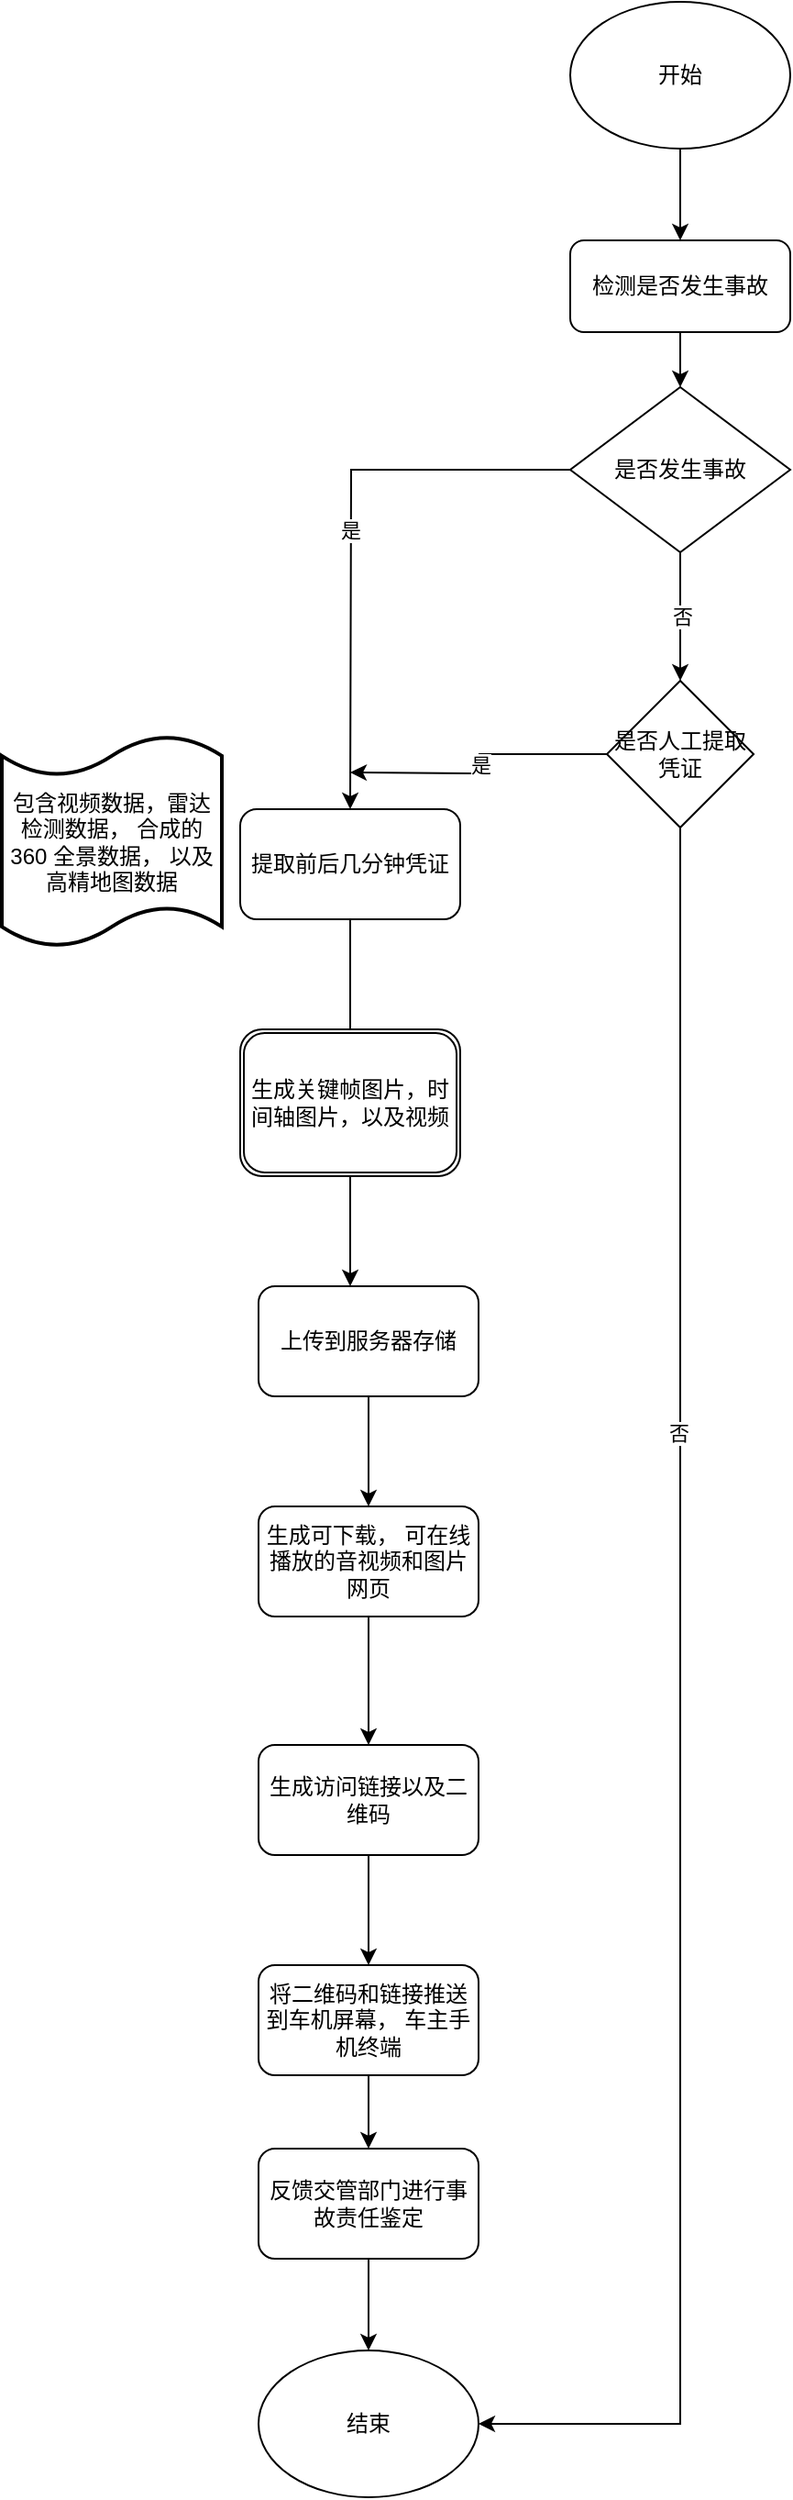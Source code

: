 <mxfile version="20.0.4" type="github">
  <diagram id="Z8lVa7MjZBIe1K_a2Y8Q" name="第 1 页">
    <mxGraphModel dx="1186" dy="657" grid="1" gridSize="10" guides="0" tooltips="1" connect="1" arrows="1" fold="1" page="1" pageScale="1" pageWidth="827" pageHeight="1169" background="#ffffff" math="0" shadow="0">
      <root>
        <mxCell id="0" />
        <mxCell id="1" parent="0" />
        <mxCell id="hmE0dq56MhA4SZ8vjkv6-3" style="edgeStyle=orthogonalEdgeStyle;rounded=0;orthogonalLoop=1;jettySize=auto;html=1;exitX=0.5;exitY=1;exitDx=0;exitDy=0;entryX=0.5;entryY=0;entryDx=0;entryDy=0;" edge="1" parent="1" source="hmE0dq56MhA4SZ8vjkv6-2" target="hmE0dq56MhA4SZ8vjkv6-4">
          <mxGeometry relative="1" as="geometry">
            <mxPoint x="390" y="370" as="targetPoint" />
          </mxGeometry>
        </mxCell>
        <mxCell id="hmE0dq56MhA4SZ8vjkv6-2" value="开始" style="ellipse;whiteSpace=wrap;html=1;" vertex="1" parent="1">
          <mxGeometry x="330" y="210" width="120" height="80" as="geometry" />
        </mxCell>
        <mxCell id="hmE0dq56MhA4SZ8vjkv6-6" style="edgeStyle=orthogonalEdgeStyle;rounded=0;orthogonalLoop=1;jettySize=auto;html=1;exitX=0.5;exitY=1;exitDx=0;exitDy=0;entryX=0.5;entryY=0;entryDx=0;entryDy=0;" edge="1" parent="1" source="hmE0dq56MhA4SZ8vjkv6-4" target="hmE0dq56MhA4SZ8vjkv6-5">
          <mxGeometry relative="1" as="geometry" />
        </mxCell>
        <mxCell id="hmE0dq56MhA4SZ8vjkv6-4" value="检测是否发生事故" style="rounded=1;whiteSpace=wrap;html=1;" vertex="1" parent="1">
          <mxGeometry x="330" y="340" width="120" height="50" as="geometry" />
        </mxCell>
        <mxCell id="hmE0dq56MhA4SZ8vjkv6-7" value="是" style="edgeStyle=orthogonalEdgeStyle;rounded=0;orthogonalLoop=1;jettySize=auto;html=1;exitX=0;exitY=0.5;exitDx=0;exitDy=0;" edge="1" parent="1" source="hmE0dq56MhA4SZ8vjkv6-5">
          <mxGeometry relative="1" as="geometry">
            <mxPoint x="210" y="650" as="targetPoint" />
          </mxGeometry>
        </mxCell>
        <mxCell id="hmE0dq56MhA4SZ8vjkv6-8" value="否" style="edgeStyle=orthogonalEdgeStyle;rounded=0;orthogonalLoop=1;jettySize=auto;html=1;exitX=0.5;exitY=1;exitDx=0;exitDy=0;" edge="1" parent="1" source="hmE0dq56MhA4SZ8vjkv6-5">
          <mxGeometry relative="1" as="geometry">
            <mxPoint x="390" y="580" as="targetPoint" />
          </mxGeometry>
        </mxCell>
        <mxCell id="hmE0dq56MhA4SZ8vjkv6-5" value="是否发生事故" style="rhombus;whiteSpace=wrap;html=1;" vertex="1" parent="1">
          <mxGeometry x="330" y="420" width="120" height="90" as="geometry" />
        </mxCell>
        <mxCell id="hmE0dq56MhA4SZ8vjkv6-10" value="是" style="edgeStyle=orthogonalEdgeStyle;rounded=0;orthogonalLoop=1;jettySize=auto;html=1;" edge="1" parent="1" source="hmE0dq56MhA4SZ8vjkv6-9">
          <mxGeometry relative="1" as="geometry">
            <mxPoint x="210" y="630" as="targetPoint" />
          </mxGeometry>
        </mxCell>
        <mxCell id="hmE0dq56MhA4SZ8vjkv6-30" style="edgeStyle=orthogonalEdgeStyle;rounded=0;orthogonalLoop=1;jettySize=auto;html=1;exitX=0.5;exitY=1;exitDx=0;exitDy=0;" edge="1" parent="1" source="hmE0dq56MhA4SZ8vjkv6-9" target="hmE0dq56MhA4SZ8vjkv6-29">
          <mxGeometry relative="1" as="geometry">
            <Array as="points">
              <mxPoint x="390" y="1530" />
            </Array>
          </mxGeometry>
        </mxCell>
        <mxCell id="hmE0dq56MhA4SZ8vjkv6-31" value="否" style="edgeLabel;html=1;align=center;verticalAlign=middle;resizable=0;points=[];" vertex="1" connectable="0" parent="hmE0dq56MhA4SZ8vjkv6-30">
          <mxGeometry x="-0.327" y="-1" relative="1" as="geometry">
            <mxPoint as="offset" />
          </mxGeometry>
        </mxCell>
        <mxCell id="hmE0dq56MhA4SZ8vjkv6-9" value="是否人工提取凭证" style="rhombus;whiteSpace=wrap;html=1;" vertex="1" parent="1">
          <mxGeometry x="350" y="580" width="80" height="80" as="geometry" />
        </mxCell>
        <mxCell id="hmE0dq56MhA4SZ8vjkv6-12" value="提取前后几分钟凭证" style="rounded=1;whiteSpace=wrap;html=1;" vertex="1" parent="1">
          <mxGeometry x="150" y="650" width="120" height="60" as="geometry" />
        </mxCell>
        <mxCell id="hmE0dq56MhA4SZ8vjkv6-13" value="包含视频数据，雷达检测数据， 合成的 360 全景数据， 以及高精地图数据" style="shape=tape;whiteSpace=wrap;html=1;strokeWidth=2;size=0.19" vertex="1" parent="1">
          <mxGeometry x="20" y="610" width="120" height="115" as="geometry" />
        </mxCell>
        <mxCell id="hmE0dq56MhA4SZ8vjkv6-17" style="edgeStyle=orthogonalEdgeStyle;rounded=0;orthogonalLoop=1;jettySize=auto;html=1;exitX=0.5;exitY=1;exitDx=0;exitDy=0;" edge="1" parent="1" source="hmE0dq56MhA4SZ8vjkv6-15">
          <mxGeometry relative="1" as="geometry">
            <mxPoint x="210" y="910" as="targetPoint" />
          </mxGeometry>
        </mxCell>
        <mxCell id="hmE0dq56MhA4SZ8vjkv6-15" value="生成关键帧图片，时间轴图片，以及视频" style="shape=ext;double=1;rounded=1;whiteSpace=wrap;html=1;" vertex="1" parent="1">
          <mxGeometry x="150" y="770" width="120" height="80" as="geometry" />
        </mxCell>
        <mxCell id="hmE0dq56MhA4SZ8vjkv6-16" value="" style="edgeStyle=orthogonalEdgeStyle;rounded=0;orthogonalLoop=1;jettySize=auto;html=1;exitX=0.5;exitY=1;exitDx=0;exitDy=0;endArrow=none;" edge="1" parent="1" source="hmE0dq56MhA4SZ8vjkv6-12" target="hmE0dq56MhA4SZ8vjkv6-15">
          <mxGeometry relative="1" as="geometry">
            <mxPoint x="210" y="780" as="targetPoint" />
            <mxPoint x="210" y="710" as="sourcePoint" />
          </mxGeometry>
        </mxCell>
        <mxCell id="hmE0dq56MhA4SZ8vjkv6-19" style="edgeStyle=orthogonalEdgeStyle;rounded=0;orthogonalLoop=1;jettySize=auto;html=1;exitX=0.5;exitY=1;exitDx=0;exitDy=0;" edge="1" parent="1" source="hmE0dq56MhA4SZ8vjkv6-18">
          <mxGeometry relative="1" as="geometry">
            <mxPoint x="220" y="1030" as="targetPoint" />
          </mxGeometry>
        </mxCell>
        <mxCell id="hmE0dq56MhA4SZ8vjkv6-18" value="上传到服务器存储" style="rounded=1;whiteSpace=wrap;html=1;" vertex="1" parent="1">
          <mxGeometry x="160" y="910" width="120" height="60" as="geometry" />
        </mxCell>
        <mxCell id="hmE0dq56MhA4SZ8vjkv6-23" style="edgeStyle=orthogonalEdgeStyle;rounded=0;orthogonalLoop=1;jettySize=auto;html=1;exitX=0.5;exitY=1;exitDx=0;exitDy=0;entryX=0.5;entryY=0;entryDx=0;entryDy=0;" edge="1" parent="1" source="hmE0dq56MhA4SZ8vjkv6-20" target="hmE0dq56MhA4SZ8vjkv6-24">
          <mxGeometry relative="1" as="geometry">
            <mxPoint x="220" y="1320" as="targetPoint" />
          </mxGeometry>
        </mxCell>
        <mxCell id="hmE0dq56MhA4SZ8vjkv6-20" value="生成访问链接以及二维码" style="rounded=1;whiteSpace=wrap;html=1;" vertex="1" parent="1">
          <mxGeometry x="160" y="1160" width="120" height="60" as="geometry" />
        </mxCell>
        <mxCell id="hmE0dq56MhA4SZ8vjkv6-22" style="edgeStyle=orthogonalEdgeStyle;rounded=0;orthogonalLoop=1;jettySize=auto;html=1;exitX=0.5;exitY=1;exitDx=0;exitDy=0;entryX=0.5;entryY=0;entryDx=0;entryDy=0;" edge="1" parent="1" source="hmE0dq56MhA4SZ8vjkv6-21" target="hmE0dq56MhA4SZ8vjkv6-20">
          <mxGeometry relative="1" as="geometry" />
        </mxCell>
        <mxCell id="hmE0dq56MhA4SZ8vjkv6-21" value="生成可下载， 可在线播放的音视频和图片网页" style="rounded=1;whiteSpace=wrap;html=1;" vertex="1" parent="1">
          <mxGeometry x="160" y="1030" width="120" height="60" as="geometry" />
        </mxCell>
        <mxCell id="hmE0dq56MhA4SZ8vjkv6-25" style="edgeStyle=orthogonalEdgeStyle;rounded=0;orthogonalLoop=1;jettySize=auto;html=1;exitX=0.5;exitY=1;exitDx=0;exitDy=0;" edge="1" parent="1" source="hmE0dq56MhA4SZ8vjkv6-24">
          <mxGeometry relative="1" as="geometry">
            <mxPoint x="220" y="1380" as="targetPoint" />
          </mxGeometry>
        </mxCell>
        <mxCell id="hmE0dq56MhA4SZ8vjkv6-24" value="将二维码和链接推送到车机屏幕， 车主手机终端" style="rounded=1;whiteSpace=wrap;html=1;" vertex="1" parent="1">
          <mxGeometry x="160" y="1280" width="120" height="60" as="geometry" />
        </mxCell>
        <mxCell id="hmE0dq56MhA4SZ8vjkv6-27" style="edgeStyle=orthogonalEdgeStyle;rounded=0;orthogonalLoop=1;jettySize=auto;html=1;exitX=0.5;exitY=1;exitDx=0;exitDy=0;" edge="1" parent="1" source="hmE0dq56MhA4SZ8vjkv6-26">
          <mxGeometry relative="1" as="geometry">
            <mxPoint x="220" y="1490" as="targetPoint" />
          </mxGeometry>
        </mxCell>
        <mxCell id="hmE0dq56MhA4SZ8vjkv6-26" value="反馈交管部门进行事故责任鉴定" style="rounded=1;whiteSpace=wrap;html=1;" vertex="1" parent="1">
          <mxGeometry x="160" y="1380" width="120" height="60" as="geometry" />
        </mxCell>
        <mxCell id="hmE0dq56MhA4SZ8vjkv6-29" value="结束" style="ellipse;whiteSpace=wrap;html=1;" vertex="1" parent="1">
          <mxGeometry x="160" y="1490" width="120" height="80" as="geometry" />
        </mxCell>
      </root>
    </mxGraphModel>
  </diagram>
</mxfile>
